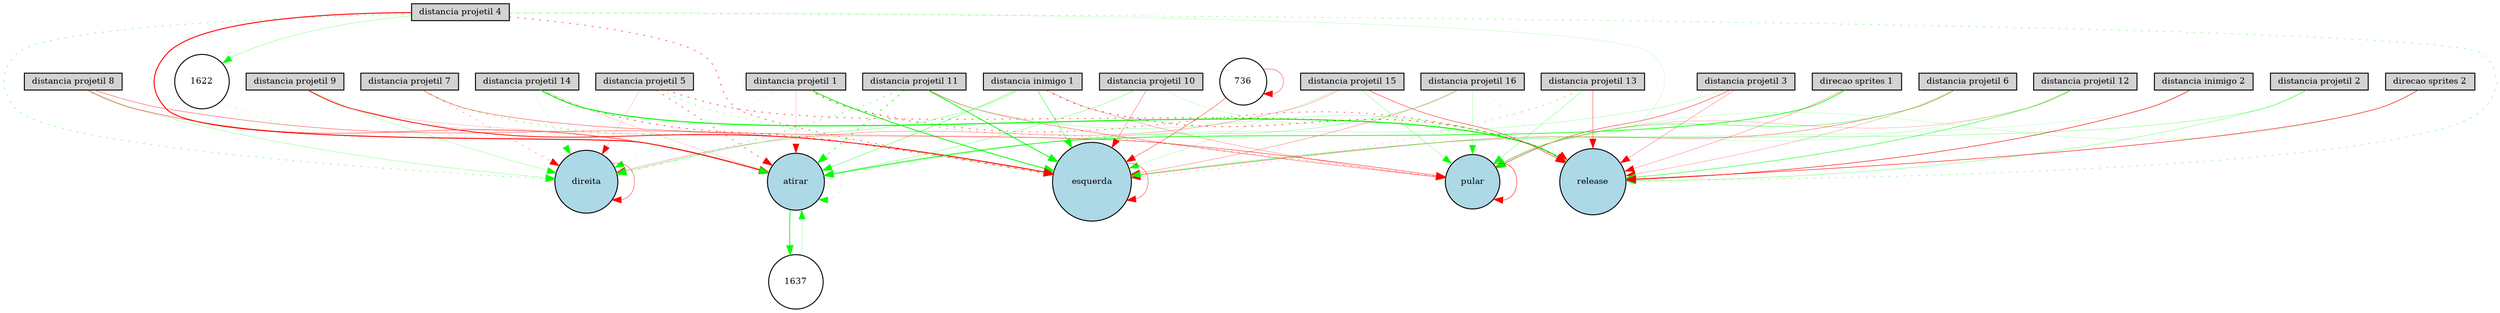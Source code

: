 digraph {
	node [fontsize=9 height=0.2 shape=circle width=0.2]
	"dintancia projetil 1" [fillcolor=lightgray shape=box style=filled]
	"distancia projetil 2" [fillcolor=lightgray shape=box style=filled]
	"distancia projetil 3" [fillcolor=lightgray shape=box style=filled]
	"distancia projetil 4" [fillcolor=lightgray shape=box style=filled]
	"distancia projetil 5" [fillcolor=lightgray shape=box style=filled]
	"distancia projetil 6" [fillcolor=lightgray shape=box style=filled]
	"distancia projetil 7" [fillcolor=lightgray shape=box style=filled]
	"distancia projetil 8" [fillcolor=lightgray shape=box style=filled]
	"distancia projetil 9" [fillcolor=lightgray shape=box style=filled]
	"distancia projetil 10" [fillcolor=lightgray shape=box style=filled]
	"distancia projetil 11" [fillcolor=lightgray shape=box style=filled]
	"distancia projetil 12" [fillcolor=lightgray shape=box style=filled]
	"distancia projetil 13" [fillcolor=lightgray shape=box style=filled]
	"distancia projetil 14" [fillcolor=lightgray shape=box style=filled]
	"distancia projetil 15" [fillcolor=lightgray shape=box style=filled]
	"distancia projetil 16" [fillcolor=lightgray shape=box style=filled]
	"distancia inimigo 1" [fillcolor=lightgray shape=box style=filled]
	"distancia inimigo 2" [fillcolor=lightgray shape=box style=filled]
	"direcao sprites 1" [fillcolor=lightgray shape=box style=filled]
	"direcao sprites 2" [fillcolor=lightgray shape=box style=filled]
	esquerda [fillcolor=lightblue style=filled]
	direita [fillcolor=lightblue style=filled]
	pular [fillcolor=lightblue style=filled]
	atirar [fillcolor=lightblue style=filled]
	release [fillcolor=lightblue style=filled]
	1637 [fillcolor=white style=filled]
	1622 [fillcolor=white style=filled]
	736 [fillcolor=white style=filled]
	1622 -> atirar [color=green penwidth=0.192817957065 style=dotted]
	"direcao sprites 2" -> pular [color=green penwidth=0.142064851919 style=solid]
	736 -> 736 [color=red penwidth=0.351968984562 style=solid]
	"dintancia projetil 1" -> esquerda [color=green penwidth=0.888827157373 style=solid]
	"direcao sprites 1" -> atirar [color=green penwidth=0.719951762088 style=solid]
	"distancia projetil 11" -> direita [color=green penwidth=0.463630704911 style=dotted]
	"distancia projetil 16" -> atirar [color=green penwidth=0.236730136845 style=solid]
	"distancia inimigo 1" -> esquerda [color=green penwidth=0.411870435753 style=solid]
	"distancia projetil 2" -> release [color=green penwidth=0.259915990768 style=solid]
	"distancia projetil 9" -> pular [color=red penwidth=0.148026232904 style=solid]
	"distancia projetil 12" -> esquerda [color=green penwidth=0.12716963639 style=solid]
	"distancia projetil 15" -> pular [color=green penwidth=0.221936514242 style=solid]
	"distancia projetil 8" -> direita [color=green penwidth=0.20986574967 style=solid]
	"distancia projetil 7" -> esquerda [color=green penwidth=0.463660789552 style=dotted]
	"distancia projetil 13" -> atirar [color=green penwidth=0.134776340947 style=dotted]
	"distancia projetil 3" -> atirar [color=green penwidth=0.169918167469 style=solid]
	"distancia inimigo 1" -> release [color=red penwidth=0.651255984479 style=dotted]
	"distancia projetil 12" -> release [color=green penwidth=0.477035946655 style=solid]
	"distancia projetil 2" -> esquerda [color=green penwidth=0.256413250389 style=solid]
	"distancia projetil 10" -> atirar [color=green penwidth=0.263534878551 style=solid]
	"dintancia projetil 1" -> direita [color=green penwidth=0.167591121762 style=dotted]
	"distancia projetil 5" -> direita [color=red penwidth=0.135467639957 style=solid]
	atirar -> atirar [color=green penwidth=0.212686709597 style=dotted]
	"distancia projetil 11" -> esquerda [color=green penwidth=0.849880767357 style=solid]
	"distancia projetil 16" -> release [color=red penwidth=0.100127412787 style=dotted]
	"distancia projetil 16" -> pular [color=green penwidth=0.173840836946 style=solid]
	"distancia inimigo 1" -> atirar [color=green penwidth=0.339390073801 style=solid]
	"distancia projetil 15" -> direita [color=red penwidth=0.228880981095 style=solid]
	"distancia projetil 4" -> atirar [color=red penwidth=0.997759158247 style=solid]
	"distancia projetil 10" -> release [color=green penwidth=0.139391986529 style=solid]
	"distancia projetil 11" -> release [color=green penwidth=0.186815044893 style=solid]
	"distancia projetil 16" -> esquerda [color=red penwidth=0.243389863793 style=solid]
	"distancia projetil 5" -> release [color=red penwidth=0.545820879807 style=dotted]
	"distancia projetil 6" -> release [color=red penwidth=0.191667318261 style=solid]
	"distancia projetil 9" -> direita [color=green penwidth=0.197674361511 style=solid]
	"distancia projetil 3" -> pular [color=red penwidth=0.417159306851 style=solid]
	"distancia projetil 7" -> atirar [color=green penwidth=0.155158821826 style=dotted]
	"distancia projetil 10" -> esquerda [color=red penwidth=0.274440056863 style=solid]
	"distancia projetil 15" -> release [color=red penwidth=0.41765363264 style=solid]
	1637 -> atirar [color=green penwidth=0.161689101638 style=solid]
	"distancia projetil 5" -> esquerda [color=green penwidth=0.332677290743 style=dotted]
	esquerda -> esquerda [color=red penwidth=0.369354410517 style=solid]
	"distancia projetil 14" -> atirar [color=red penwidth=0.131328747074 style=solid]
	"distancia projetil 13" -> pular [color=green penwidth=0.229059100325 style=solid]
	"distancia inimigo 1" -> pular [color=red penwidth=0.221168131033 style=solid]
	"distancia projetil 12" -> pular [color=red penwidth=0.172410387403 style=solid]
	"distancia projetil 15" -> esquerda [color=green penwidth=0.158298087461 style=solid]
	"dintancia projetil 1" -> pular [color=red penwidth=0.311582486495 style=dotted]
	direita -> direita [color=red penwidth=0.35528244883 style=solid]
	pular -> pular [color=red penwidth=0.471455991812 style=solid]
	"distancia projetil 8" -> atirar [color=red penwidth=0.417645848657 style=solid]
	736 -> esquerda [color=red penwidth=0.349660852049 style=solid]
	"distancia projetil 9" -> esquerda [color=red penwidth=0.806475720161 style=solid]
	"distancia projetil 4" -> esquerda [color=red penwidth=0.509703093236 style=dotted]
	"distancia projetil 7" -> pular [color=red penwidth=0.353063080788 style=solid]
	"distancia projetil 4" -> 1622 [color=green penwidth=0.220785215422 style=solid]
	"distancia projetil 11" -> atirar [color=green penwidth=0.79962808203 style=dotted]
	"distancia projetil 5" -> atirar [color=red penwidth=0.473060843743 style=dotted]
	"distancia projetil 14" -> esquerda [color=red penwidth=0.626419479372 style=dotted]
	"distancia projetil 4" -> release [color=green penwidth=0.338430516665 style=dotted]
	"distancia projetil 4" -> pular [color=green penwidth=0.125458225717 style=solid]
	"dintancia projetil 1" -> atirar [color=red penwidth=0.133842955921 style=solid]
	"distancia inimigo 2" -> release [color=red penwidth=0.548884693331 style=solid]
	"direcao sprites 1" -> release [color=red penwidth=0.226706083401 style=solid]
	"distancia projetil 6" -> pular [color=green penwidth=0.394323374112 style=solid]
	"distancia projetil 11" -> pular [color=red penwidth=0.324087403499 style=solid]
	"distancia projetil 14" -> release [color=green penwidth=1.11838838404 style=solid]
	"distancia inimigo 1" -> direita [color=green penwidth=0.264031576967 style=solid]
	"distancia projetil 7" -> direita [color=red penwidth=0.29257741688 style=dotted]
	"distancia projetil 9" -> atirar [color=red penwidth=0.196561918446 style=solid]
	"direcao sprites 2" -> release [color=red penwidth=0.524245664392 style=solid]
	"distancia projetil 4" -> direita [color=green penwidth=0.370183046482 style=dotted]
	"distancia projetil 13" -> release [color=red penwidth=0.348957854876 style=solid]
	"distancia projetil 6" -> esquerda [color=red penwidth=0.30006107527 style=solid]
	"distancia projetil 13" -> esquerda [color=red penwidth=0.185082454011 style=dotted]
	"dintancia projetil 1" -> release [color=red penwidth=0.487717343869 style=dotted]
	"distancia projetil 3" -> release [color=red penwidth=0.239205000859 style=solid]
	"distancia projetil 8" -> esquerda [color=red penwidth=0.344623770193 style=solid]
	"distancia inimigo 2" -> esquerda [color=green penwidth=0.124072664902 style=solid]
	"distancia projetil 14" -> direita [color=green penwidth=0.246258386995 style=dotted]
	atirar -> 1637 [color=green penwidth=0.790001743714 style=solid]
}
